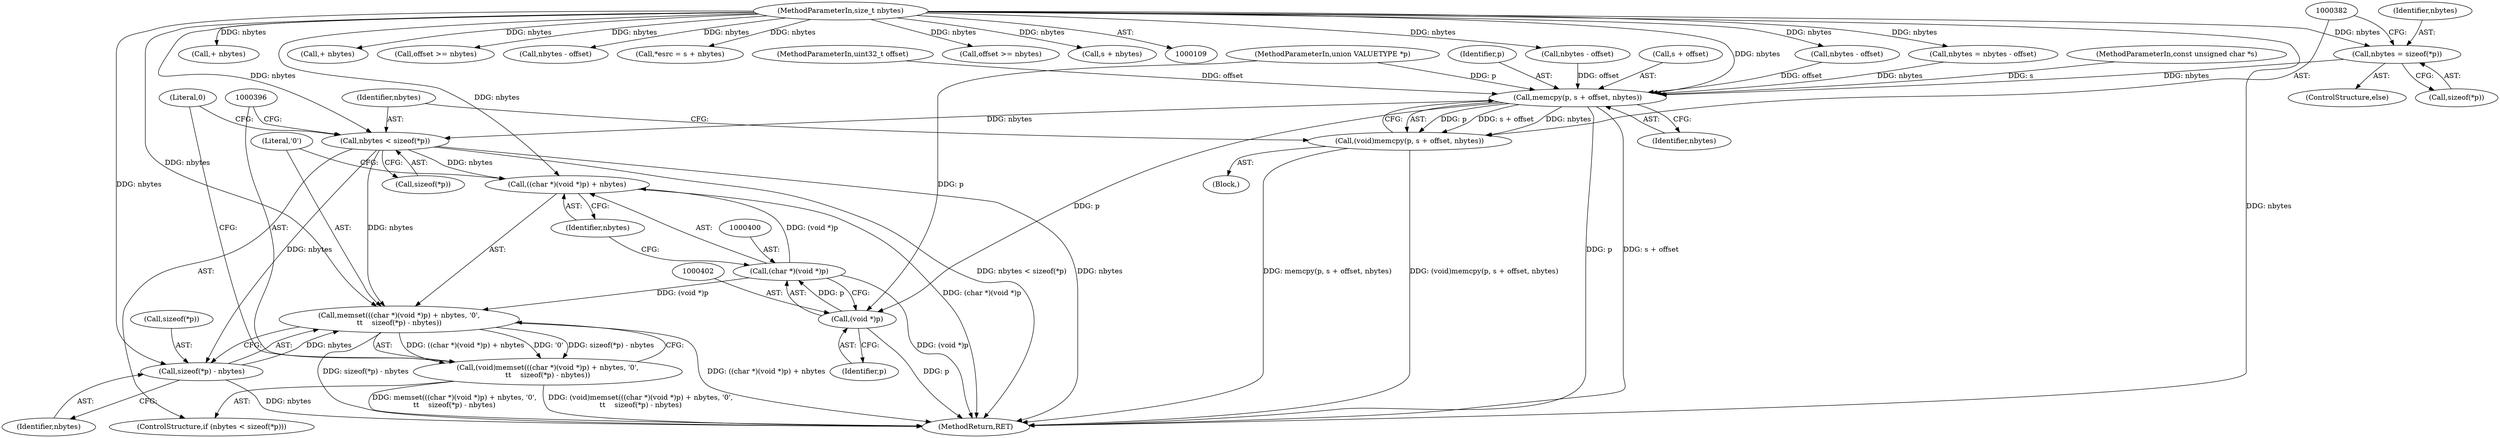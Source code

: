 digraph "0_file_4a284c89d6ef11aca34da65da7d673050a5ea320_3@API" {
"1000376" [label="(Call,nbytes = sizeof(*p))"];
"1000116" [label="(MethodParameterIn,size_t nbytes)"];
"1000383" [label="(Call,memcpy(p, s + offset, nbytes))"];
"1000381" [label="(Call,(void)memcpy(p, s + offset, nbytes))"];
"1000390" [label="(Call,nbytes < sizeof(*p))"];
"1000397" [label="(Call,memset(((char *)(void *)p) + nbytes, '\0',\n\t\t    sizeof(*p) - nbytes))"];
"1000395" [label="(Call,(void)memset(((char *)(void *)p) + nbytes, '\0',\n\t\t    sizeof(*p) - nbytes))"];
"1000398" [label="(Call,((char *)(void *)p) + nbytes)"];
"1000406" [label="(Call,sizeof(*p) - nbytes)"];
"1000401" [label="(Call,(void *)p)"];
"1000399" [label="(Call,(char *)(void *)p)"];
"1000383" [label="(Call,memcpy(p, s + offset, nbytes))"];
"1000208" [label="(Call,+ nbytes)"];
"1000381" [label="(Call,(void)memcpy(p, s + offset, nbytes))"];
"1000413" [label="(MethodReturn,RET)"];
"1000179" [label="(Call,+ nbytes)"];
"1000372" [label="(Call,nbytes - offset)"];
"1000114" [label="(MethodParameterIn,const unsigned char *s)"];
"1000399" [label="(Call,(char *)(void *)p)"];
"1000115" [label="(MethodParameterIn,uint32_t offset)"];
"1000401" [label="(Call,(void *)p)"];
"1000375" [label="(ControlStructure,else)"];
"1000412" [label="(Literal,0)"];
"1000116" [label="(MethodParameterIn,size_t nbytes)"];
"1000378" [label="(Call,sizeof(*p))"];
"1000395" [label="(Call,(void)memset(((char *)(void *)p) + nbytes, '\0',\n\t\t    sizeof(*p) - nbytes))"];
"1000118" [label="(Block,)"];
"1000407" [label="(Call,sizeof(*p))"];
"1000404" [label="(Identifier,nbytes)"];
"1000376" [label="(Call,nbytes = sizeof(*p))"];
"1000111" [label="(MethodParameterIn,union VALUETYPE *p)"];
"1000284" [label="(Call,offset >= nbytes)"];
"1000388" [label="(Identifier,nbytes)"];
"1000397" [label="(Call,memset(((char *)(void *)p) + nbytes, '\0',\n\t\t    sizeof(*p) - nbytes))"];
"1000390" [label="(Call,nbytes < sizeof(*p))"];
"1000391" [label="(Identifier,nbytes)"];
"1000136" [label="(Call,nbytes - offset)"];
"1000403" [label="(Identifier,p)"];
"1000370" [label="(Call,nbytes = nbytes - offset)"];
"1000410" [label="(Identifier,nbytes)"];
"1000384" [label="(Identifier,p)"];
"1000377" [label="(Identifier,nbytes)"];
"1000252" [label="(Call,*esrc = s + nbytes)"];
"1000406" [label="(Call,sizeof(*p) - nbytes)"];
"1000392" [label="(Call,sizeof(*p))"];
"1000405" [label="(Literal,'\0')"];
"1000398" [label="(Call,((char *)(void *)p) + nbytes)"];
"1000348" [label="(Call,offset >= nbytes)"];
"1000254" [label="(Call,s + nbytes)"];
"1000385" [label="(Call,s + offset)"];
"1000389" [label="(ControlStructure,if (nbytes < sizeof(*p)))"];
"1000364" [label="(Call,nbytes - offset)"];
"1000376" -> "1000375"  [label="AST: "];
"1000376" -> "1000378"  [label="CFG: "];
"1000377" -> "1000376"  [label="AST: "];
"1000378" -> "1000376"  [label="AST: "];
"1000382" -> "1000376"  [label="CFG: "];
"1000116" -> "1000376"  [label="DDG: nbytes"];
"1000376" -> "1000383"  [label="DDG: nbytes"];
"1000116" -> "1000109"  [label="AST: "];
"1000116" -> "1000413"  [label="DDG: nbytes"];
"1000116" -> "1000136"  [label="DDG: nbytes"];
"1000116" -> "1000179"  [label="DDG: nbytes"];
"1000116" -> "1000208"  [label="DDG: nbytes"];
"1000116" -> "1000252"  [label="DDG: nbytes"];
"1000116" -> "1000254"  [label="DDG: nbytes"];
"1000116" -> "1000284"  [label="DDG: nbytes"];
"1000116" -> "1000348"  [label="DDG: nbytes"];
"1000116" -> "1000364"  [label="DDG: nbytes"];
"1000116" -> "1000370"  [label="DDG: nbytes"];
"1000116" -> "1000372"  [label="DDG: nbytes"];
"1000116" -> "1000383"  [label="DDG: nbytes"];
"1000116" -> "1000390"  [label="DDG: nbytes"];
"1000116" -> "1000397"  [label="DDG: nbytes"];
"1000116" -> "1000398"  [label="DDG: nbytes"];
"1000116" -> "1000406"  [label="DDG: nbytes"];
"1000383" -> "1000381"  [label="AST: "];
"1000383" -> "1000388"  [label="CFG: "];
"1000384" -> "1000383"  [label="AST: "];
"1000385" -> "1000383"  [label="AST: "];
"1000388" -> "1000383"  [label="AST: "];
"1000381" -> "1000383"  [label="CFG: "];
"1000383" -> "1000413"  [label="DDG: p"];
"1000383" -> "1000413"  [label="DDG: s + offset"];
"1000383" -> "1000381"  [label="DDG: p"];
"1000383" -> "1000381"  [label="DDG: s + offset"];
"1000383" -> "1000381"  [label="DDG: nbytes"];
"1000111" -> "1000383"  [label="DDG: p"];
"1000114" -> "1000383"  [label="DDG: s"];
"1000364" -> "1000383"  [label="DDG: offset"];
"1000372" -> "1000383"  [label="DDG: offset"];
"1000115" -> "1000383"  [label="DDG: offset"];
"1000370" -> "1000383"  [label="DDG: nbytes"];
"1000383" -> "1000390"  [label="DDG: nbytes"];
"1000383" -> "1000401"  [label="DDG: p"];
"1000381" -> "1000118"  [label="AST: "];
"1000382" -> "1000381"  [label="AST: "];
"1000391" -> "1000381"  [label="CFG: "];
"1000381" -> "1000413"  [label="DDG: memcpy(p, s + offset, nbytes)"];
"1000381" -> "1000413"  [label="DDG: (void)memcpy(p, s + offset, nbytes)"];
"1000390" -> "1000389"  [label="AST: "];
"1000390" -> "1000392"  [label="CFG: "];
"1000391" -> "1000390"  [label="AST: "];
"1000392" -> "1000390"  [label="AST: "];
"1000396" -> "1000390"  [label="CFG: "];
"1000412" -> "1000390"  [label="CFG: "];
"1000390" -> "1000413"  [label="DDG: nbytes < sizeof(*p)"];
"1000390" -> "1000413"  [label="DDG: nbytes"];
"1000390" -> "1000397"  [label="DDG: nbytes"];
"1000390" -> "1000398"  [label="DDG: nbytes"];
"1000390" -> "1000406"  [label="DDG: nbytes"];
"1000397" -> "1000395"  [label="AST: "];
"1000397" -> "1000406"  [label="CFG: "];
"1000398" -> "1000397"  [label="AST: "];
"1000405" -> "1000397"  [label="AST: "];
"1000406" -> "1000397"  [label="AST: "];
"1000395" -> "1000397"  [label="CFG: "];
"1000397" -> "1000413"  [label="DDG: ((char *)(void *)p) + nbytes"];
"1000397" -> "1000413"  [label="DDG: sizeof(*p) - nbytes"];
"1000397" -> "1000395"  [label="DDG: ((char *)(void *)p) + nbytes"];
"1000397" -> "1000395"  [label="DDG: '\0'"];
"1000397" -> "1000395"  [label="DDG: sizeof(*p) - nbytes"];
"1000399" -> "1000397"  [label="DDG: (void *)p"];
"1000406" -> "1000397"  [label="DDG: nbytes"];
"1000395" -> "1000389"  [label="AST: "];
"1000396" -> "1000395"  [label="AST: "];
"1000412" -> "1000395"  [label="CFG: "];
"1000395" -> "1000413"  [label="DDG: memset(((char *)(void *)p) + nbytes, '\0',\n\t\t    sizeof(*p) - nbytes)"];
"1000395" -> "1000413"  [label="DDG: (void)memset(((char *)(void *)p) + nbytes, '\0',\n\t\t    sizeof(*p) - nbytes)"];
"1000398" -> "1000404"  [label="CFG: "];
"1000399" -> "1000398"  [label="AST: "];
"1000404" -> "1000398"  [label="AST: "];
"1000405" -> "1000398"  [label="CFG: "];
"1000398" -> "1000413"  [label="DDG: (char *)(void *)p"];
"1000399" -> "1000398"  [label="DDG: (void *)p"];
"1000406" -> "1000410"  [label="CFG: "];
"1000407" -> "1000406"  [label="AST: "];
"1000410" -> "1000406"  [label="AST: "];
"1000406" -> "1000413"  [label="DDG: nbytes"];
"1000401" -> "1000399"  [label="AST: "];
"1000401" -> "1000403"  [label="CFG: "];
"1000402" -> "1000401"  [label="AST: "];
"1000403" -> "1000401"  [label="AST: "];
"1000399" -> "1000401"  [label="CFG: "];
"1000401" -> "1000413"  [label="DDG: p"];
"1000401" -> "1000399"  [label="DDG: p"];
"1000111" -> "1000401"  [label="DDG: p"];
"1000400" -> "1000399"  [label="AST: "];
"1000404" -> "1000399"  [label="CFG: "];
"1000399" -> "1000413"  [label="DDG: (void *)p"];
}
